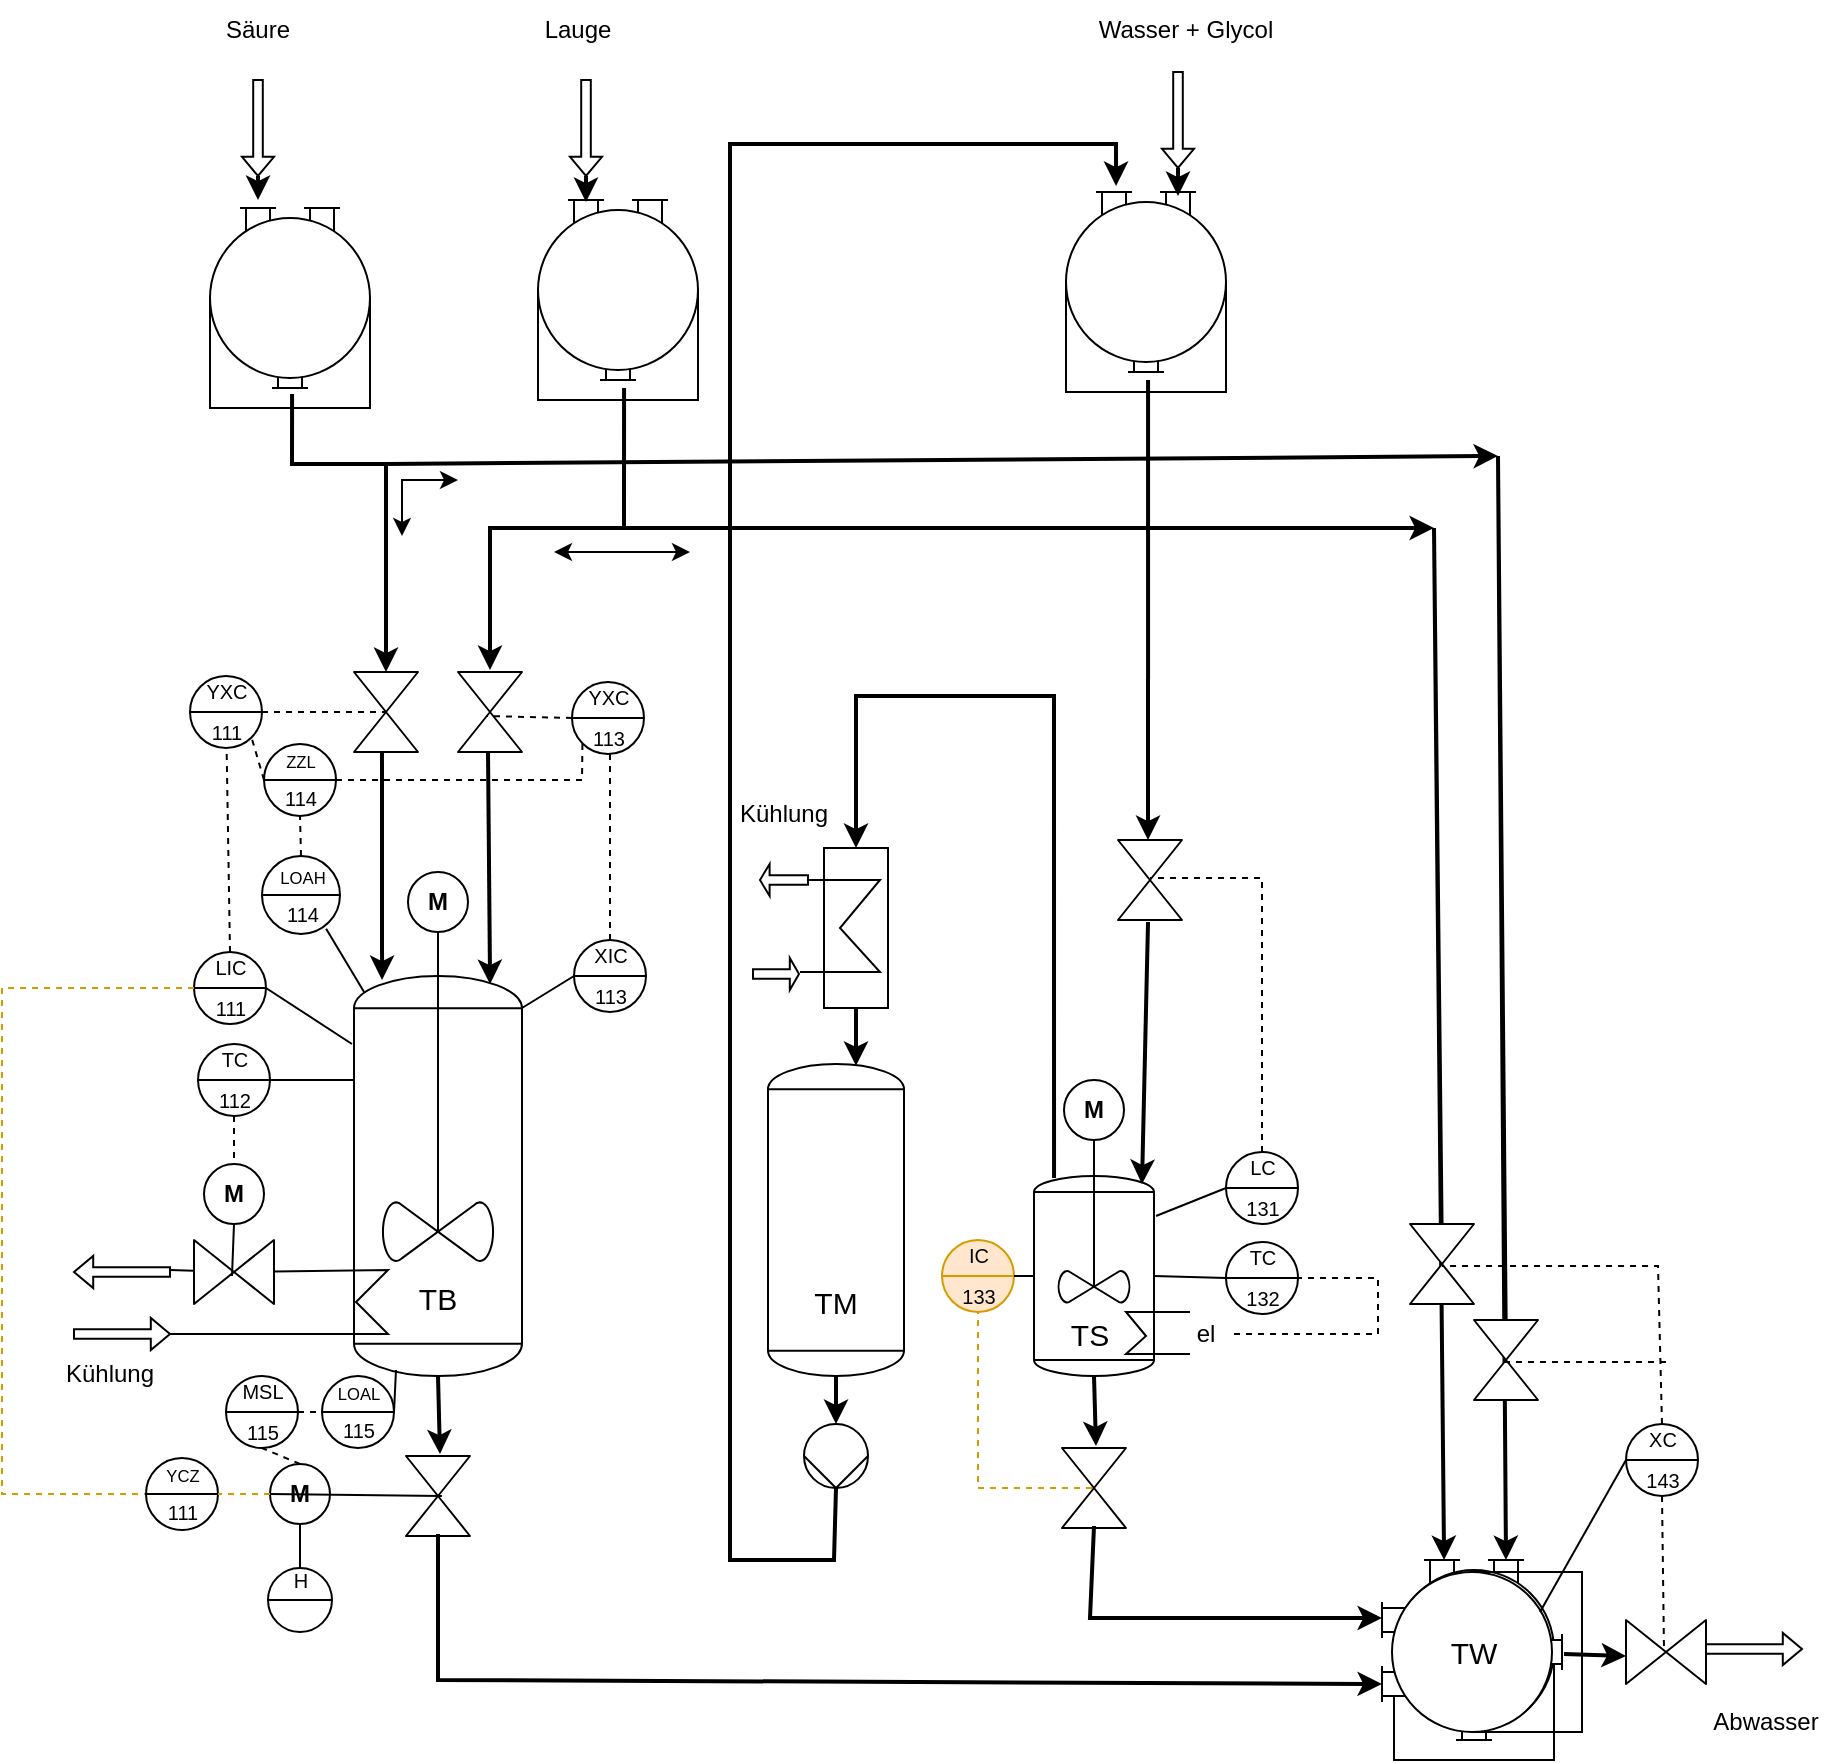 <mxfile version="24.5.3" type="device">
  <diagram name="R&amp;I Fließbild für AML" id="uNbX4dtWJDyRmpoOIebO">
    <mxGraphModel dx="1434" dy="854" grid="1" gridSize="4" guides="1" tooltips="1" connect="1" arrows="1" fold="1" page="1" pageScale="1" pageWidth="827" pageHeight="1169" math="0" shadow="0">
      <root>
        <mxCell id="2xSW69GPid3pswhs-_x9-0" />
        <mxCell id="2xSW69GPid3pswhs-_x9-1" parent="2xSW69GPid3pswhs-_x9-0" />
        <mxCell id="2xSW69GPid3pswhs-_x9-2" value="" style="shape=mxgraph.pid.vessels.tank;html=1;pointerEvents=1;align=center;verticalLabelPosition=bottom;verticalAlign=top;dashed=0;" parent="2xSW69GPid3pswhs-_x9-1" vertex="1">
          <mxGeometry x="204" y="496" width="84" height="200" as="geometry" />
        </mxCell>
        <mxCell id="2xSW69GPid3pswhs-_x9-3" value="" style="shape=mxgraph.pid.vessels.tank;html=1;pointerEvents=1;align=center;verticalLabelPosition=bottom;verticalAlign=top;dashed=0;" parent="2xSW69GPid3pswhs-_x9-1" vertex="1">
          <mxGeometry x="544" y="596" width="60" height="100" as="geometry" />
        </mxCell>
        <mxCell id="2xSW69GPid3pswhs-_x9-4" value="" style="shape=mxgraph.pid.vessels.storage_sphere;html=1;pointerEvents=1;align=center;verticalLabelPosition=bottom;verticalAlign=top;dashed=0;" parent="2xSW69GPid3pswhs-_x9-1" vertex="1">
          <mxGeometry x="132" y="112" width="80" height="100" as="geometry" />
        </mxCell>
        <mxCell id="2xSW69GPid3pswhs-_x9-5" value="" style="shape=mxgraph.pid.vessels.storage_sphere;html=1;pointerEvents=1;align=center;verticalLabelPosition=bottom;verticalAlign=top;dashed=0;" parent="2xSW69GPid3pswhs-_x9-1" vertex="1">
          <mxGeometry x="296" y="108" width="80" height="100" as="geometry" />
        </mxCell>
        <mxCell id="2xSW69GPid3pswhs-_x9-6" value="" style="shape=mxgraph.pid.vessels.storage_sphere;html=1;pointerEvents=1;align=center;verticalLabelPosition=bottom;verticalAlign=top;dashed=0;" parent="2xSW69GPid3pswhs-_x9-1" vertex="1">
          <mxGeometry x="560" y="104" width="80" height="100" as="geometry" />
        </mxCell>
        <mxCell id="2xSW69GPid3pswhs-_x9-7" value="" style="shape=mxgraph.pid.vessels.tank;html=1;pointerEvents=1;align=center;verticalLabelPosition=bottom;verticalAlign=top;dashed=0;" parent="2xSW69GPid3pswhs-_x9-1" vertex="1">
          <mxGeometry x="411" y="540" width="68" height="156" as="geometry" />
        </mxCell>
        <mxCell id="2xSW69GPid3pswhs-_x9-8" value="" style="endArrow=classic;html=1;rounded=0;exitX=0.513;exitY=0.93;exitDx=0;exitDy=0;exitPerimeter=0;entryX=0;entryY=0.5;entryDx=0;entryDy=0;entryPerimeter=0;strokeWidth=2;" parent="2xSW69GPid3pswhs-_x9-1" source="2xSW69GPid3pswhs-_x9-4" target="2xSW69GPid3pswhs-_x9-9" edge="1">
          <mxGeometry width="50" height="50" relative="1" as="geometry">
            <mxPoint x="112" y="294" as="sourcePoint" />
            <mxPoint x="162" y="244" as="targetPoint" />
            <Array as="points">
              <mxPoint x="173" y="240" />
              <mxPoint x="220" y="240" />
            </Array>
          </mxGeometry>
        </mxCell>
        <mxCell id="2xSW69GPid3pswhs-_x9-9" value="" style="verticalLabelPosition=bottom;align=center;html=1;verticalAlign=top;pointerEvents=1;dashed=0;shape=mxgraph.pid2valves.valve;valveType=gate;rotation=90;" parent="2xSW69GPid3pswhs-_x9-1" vertex="1">
          <mxGeometry x="200" y="348" width="40" height="32" as="geometry" />
        </mxCell>
        <mxCell id="2xSW69GPid3pswhs-_x9-10" value="" style="verticalLabelPosition=bottom;align=center;html=1;verticalAlign=top;pointerEvents=1;dashed=0;shape=mxgraph.pid2valves.valve;valveType=gate;rotation=90;" parent="2xSW69GPid3pswhs-_x9-1" vertex="1">
          <mxGeometry x="252" y="348" width="40" height="32" as="geometry" />
        </mxCell>
        <mxCell id="2xSW69GPid3pswhs-_x9-11" value="" style="endArrow=classic;html=1;rounded=0;exitX=0.538;exitY=0.94;exitDx=0;exitDy=0;exitPerimeter=0;entryX=-0.025;entryY=0.5;entryDx=0;entryDy=0;entryPerimeter=0;strokeWidth=2;" parent="2xSW69GPid3pswhs-_x9-1" source="2xSW69GPid3pswhs-_x9-5" target="2xSW69GPid3pswhs-_x9-10" edge="1">
          <mxGeometry width="50" height="50" relative="1" as="geometry">
            <mxPoint x="202" y="218" as="sourcePoint" />
            <mxPoint x="200" y="348" as="targetPoint" />
            <Array as="points">
              <mxPoint x="339" y="272" />
              <mxPoint x="272" y="272" />
            </Array>
          </mxGeometry>
        </mxCell>
        <mxCell id="2xSW69GPid3pswhs-_x9-12" value="" style="endArrow=classic;html=1;rounded=0;exitX=1;exitY=0.531;exitDx=0;exitDy=0;exitPerimeter=0;entryX=0.81;entryY=0.02;entryDx=0;entryDy=0;entryPerimeter=0;strokeWidth=2;" parent="2xSW69GPid3pswhs-_x9-1" source="2xSW69GPid3pswhs-_x9-10" target="2xSW69GPid3pswhs-_x9-2" edge="1">
          <mxGeometry width="50" height="50" relative="1" as="geometry">
            <mxPoint x="432" y="378" as="sourcePoint" />
            <mxPoint x="482" y="328" as="targetPoint" />
          </mxGeometry>
        </mxCell>
        <mxCell id="2xSW69GPid3pswhs-_x9-13" value="" style="endArrow=classic;html=1;rounded=0;exitX=1;exitY=0.563;exitDx=0;exitDy=0;exitPerimeter=0;entryX=0.167;entryY=0.01;entryDx=0;entryDy=0;entryPerimeter=0;strokeWidth=2;" parent="2xSW69GPid3pswhs-_x9-1" source="2xSW69GPid3pswhs-_x9-9" target="2xSW69GPid3pswhs-_x9-2" edge="1">
          <mxGeometry width="50" height="50" relative="1" as="geometry">
            <mxPoint x="432" y="378" as="sourcePoint" />
            <mxPoint x="482" y="328" as="targetPoint" />
          </mxGeometry>
        </mxCell>
        <mxCell id="2xSW69GPid3pswhs-_x9-14" value="" style="verticalLabelPosition=bottom;align=center;html=1;verticalAlign=top;pointerEvents=1;dashed=0;shape=mxgraph.pid2valves.valve;valveType=gate;rotation=90;" parent="2xSW69GPid3pswhs-_x9-1" vertex="1">
          <mxGeometry x="582" y="432" width="40" height="32" as="geometry" />
        </mxCell>
        <mxCell id="2xSW69GPid3pswhs-_x9-15" value="" style="endArrow=classic;html=1;rounded=0;exitX=0.513;exitY=0.94;exitDx=0;exitDy=0;exitPerimeter=0;entryX=0;entryY=0.531;entryDx=0;entryDy=0;entryPerimeter=0;strokeWidth=2;" parent="2xSW69GPid3pswhs-_x9-1" source="2xSW69GPid3pswhs-_x9-6" target="2xSW69GPid3pswhs-_x9-14" edge="1">
          <mxGeometry width="50" height="50" relative="1" as="geometry">
            <mxPoint x="432" y="378" as="sourcePoint" />
            <mxPoint x="482" y="328" as="targetPoint" />
          </mxGeometry>
        </mxCell>
        <mxCell id="2xSW69GPid3pswhs-_x9-16" value="" style="endArrow=classic;html=1;rounded=0;exitX=1.025;exitY=0.531;exitDx=0;exitDy=0;exitPerimeter=0;entryX=0.9;entryY=0.04;entryDx=0;entryDy=0;entryPerimeter=0;strokeWidth=2;" parent="2xSW69GPid3pswhs-_x9-1" source="2xSW69GPid3pswhs-_x9-14" target="2xSW69GPid3pswhs-_x9-3" edge="1">
          <mxGeometry width="50" height="50" relative="1" as="geometry">
            <mxPoint x="605" y="202" as="sourcePoint" />
            <mxPoint x="605" y="432" as="targetPoint" />
          </mxGeometry>
        </mxCell>
        <mxCell id="2xSW69GPid3pswhs-_x9-17" value="" style="verticalLabelPosition=bottom;align=center;html=1;verticalAlign=top;pointerEvents=1;dashed=0;shape=mxgraph.pid2valves.valve;valveType=gate;rotation=90;" parent="2xSW69GPid3pswhs-_x9-1" vertex="1">
          <mxGeometry x="554" y="736" width="40" height="32" as="geometry" />
        </mxCell>
        <mxCell id="2xSW69GPid3pswhs-_x9-18" value="" style="shape=mxgraph.pid.vessels.storage_sphere;html=1;pointerEvents=1;align=center;verticalLabelPosition=bottom;verticalAlign=top;dashed=0;" parent="2xSW69GPid3pswhs-_x9-1" vertex="1">
          <mxGeometry x="724" y="788" width="80" height="100" as="geometry" />
        </mxCell>
        <mxCell id="2xSW69GPid3pswhs-_x9-19" value="" style="shape=mxgraph.pid.vessels.storage_sphere;html=1;pointerEvents=1;align=center;verticalLabelPosition=bottom;verticalAlign=top;dashed=0;rotation=-90;" parent="2xSW69GPid3pswhs-_x9-1" vertex="1">
          <mxGeometry x="728" y="784" width="80" height="100" as="geometry" />
        </mxCell>
        <mxCell id="2xSW69GPid3pswhs-_x9-20" value="" style="endArrow=classic;html=1;rounded=0;entryX=-0.025;entryY=0.469;entryDx=0;entryDy=0;entryPerimeter=0;exitX=0.5;exitY=1;exitDx=0;exitDy=0;exitPerimeter=0;strokeWidth=2;" parent="2xSW69GPid3pswhs-_x9-1" source="2xSW69GPid3pswhs-_x9-3" target="2xSW69GPid3pswhs-_x9-17" edge="1">
          <mxGeometry width="50" height="50" relative="1" as="geometry">
            <mxPoint x="500" y="732" as="sourcePoint" />
            <mxPoint x="602" y="604" as="targetPoint" />
          </mxGeometry>
        </mxCell>
        <mxCell id="2xSW69GPid3pswhs-_x9-21" value="" style="endArrow=classic;html=1;rounded=0;exitX=0.975;exitY=0.5;exitDx=0;exitDy=0;exitPerimeter=0;entryX=0.713;entryY=0;entryDx=0;entryDy=0;entryPerimeter=0;strokeWidth=2;" parent="2xSW69GPid3pswhs-_x9-1" source="2xSW69GPid3pswhs-_x9-17" target="2xSW69GPid3pswhs-_x9-19" edge="1">
          <mxGeometry width="50" height="50" relative="1" as="geometry">
            <mxPoint x="578" y="700" as="sourcePoint" />
            <mxPoint x="577" y="739" as="targetPoint" />
            <Array as="points">
              <mxPoint x="572" y="817" />
            </Array>
          </mxGeometry>
        </mxCell>
        <mxCell id="2xSW69GPid3pswhs-_x9-22" value="" style="verticalLabelPosition=bottom;align=center;html=1;verticalAlign=top;pointerEvents=1;dashed=0;shape=mxgraph.pid2valves.valve;valveType=gate;rotation=90;" parent="2xSW69GPid3pswhs-_x9-1" vertex="1">
          <mxGeometry x="226" y="740" width="40" height="32" as="geometry" />
        </mxCell>
        <mxCell id="2xSW69GPid3pswhs-_x9-23" value="" style="endArrow=classic;html=1;rounded=0;entryX=-0.025;entryY=0.469;entryDx=0;entryDy=0;entryPerimeter=0;exitX=0.5;exitY=1;exitDx=0;exitDy=0;exitPerimeter=0;strokeWidth=2;" parent="2xSW69GPid3pswhs-_x9-1" source="2xSW69GPid3pswhs-_x9-2" target="2xSW69GPid3pswhs-_x9-22" edge="1">
          <mxGeometry width="50" height="50" relative="1" as="geometry">
            <mxPoint x="204" y="720" as="sourcePoint" />
            <mxPoint x="276" y="604" as="targetPoint" />
          </mxGeometry>
        </mxCell>
        <mxCell id="2xSW69GPid3pswhs-_x9-24" value="" style="endArrow=classic;html=1;rounded=0;exitX=0.975;exitY=0.5;exitDx=0;exitDy=0;exitPerimeter=0;entryX=0.3;entryY=0;entryDx=0;entryDy=0;entryPerimeter=0;strokeWidth=2;" parent="2xSW69GPid3pswhs-_x9-1" source="2xSW69GPid3pswhs-_x9-22" target="2xSW69GPid3pswhs-_x9-19" edge="1">
          <mxGeometry width="50" height="50" relative="1" as="geometry">
            <mxPoint x="252" y="700" as="sourcePoint" />
            <mxPoint x="392" y="817" as="targetPoint" />
            <Array as="points">
              <mxPoint x="246" y="848" />
            </Array>
          </mxGeometry>
        </mxCell>
        <mxCell id="2xSW69GPid3pswhs-_x9-25" value="&lt;b&gt;M&lt;/b&gt;" style="ellipse;whiteSpace=wrap;html=1;aspect=fixed;" parent="2xSW69GPid3pswhs-_x9-1" vertex="1">
          <mxGeometry x="162" y="740" width="30" height="30" as="geometry" />
        </mxCell>
        <mxCell id="2xSW69GPid3pswhs-_x9-26" value="&lt;p style=&quot;line-height: 80%; font-size: 10px;&quot;&gt;&lt;/p&gt;&lt;table cellpadding=&quot;4&quot; cellspacing=&quot;0&quot; border=&quot;0&quot; style=&quot;font-size: 10px; width: 100%; height: 100%;&quot;&gt;&lt;tbody style=&quot;font-size: 10px;&quot;&gt;&lt;tr style=&quot;font-size: 10px;&quot;&gt;&lt;td style=&quot;font-size: 10px;&quot;&gt;H&lt;/td&gt;&lt;/tr&gt;&lt;tr style=&quot;font-size: 10px;&quot;&gt;&lt;td style=&quot;font-size: 10px;&quot;&gt;&lt;br style=&quot;font-size: 10px;&quot;&gt;&lt;/td&gt;&lt;/tr&gt;&lt;/tbody&gt;&lt;/table&gt; &lt;p style=&quot;line-height: 70%; font-size: 10px;&quot;&gt;&lt;/p&gt;" style="html=1;outlineConnect=0;align=center;dashed=0;aspect=fixed;shape=mxgraph.pid2inst.discInst;mounting=room;spacing=2;fontSize=10;" parent="2xSW69GPid3pswhs-_x9-1" vertex="1">
          <mxGeometry x="161" y="792" width="32" height="32" as="geometry" />
        </mxCell>
        <mxCell id="2xSW69GPid3pswhs-_x9-27" value="" style="endArrow=none;html=1;rounded=0;fontSize=10;strokeWidth=1;exitX=0.5;exitY=0.438;exitDx=0;exitDy=0;exitPerimeter=0;entryX=0;entryY=0.5;entryDx=0;entryDy=0;" parent="2xSW69GPid3pswhs-_x9-1" source="2xSW69GPid3pswhs-_x9-22" target="2xSW69GPid3pswhs-_x9-25" edge="1">
          <mxGeometry width="50" height="50" relative="1" as="geometry">
            <mxPoint x="432" y="542" as="sourcePoint" />
            <mxPoint x="482" y="492" as="targetPoint" />
          </mxGeometry>
        </mxCell>
        <mxCell id="2xSW69GPid3pswhs-_x9-28" value="" style="endArrow=none;html=1;rounded=0;fontSize=10;strokeWidth=1;entryX=0.5;entryY=0;entryDx=0;entryDy=0;exitX=0.5;exitY=1;exitDx=0;exitDy=0;" parent="2xSW69GPid3pswhs-_x9-1" source="2xSW69GPid3pswhs-_x9-25" target="2xSW69GPid3pswhs-_x9-26" edge="1">
          <mxGeometry width="50" height="50" relative="1" as="geometry">
            <mxPoint x="324" y="724" as="sourcePoint" />
            <mxPoint x="288" y="761" as="targetPoint" />
          </mxGeometry>
        </mxCell>
        <mxCell id="2xSW69GPid3pswhs-_x9-29" value="&lt;table cellpadding=&quot;4&quot; cellspacing=&quot;0&quot; border=&quot;0&quot; style=&quot;font-size:1em;width:100%;height:100%;&quot;&gt;&lt;tbody&gt;&lt;tr&gt;&lt;td&gt;&lt;sub&gt;TC&lt;/sub&gt;&lt;/td&gt;&lt;/tr&gt;&lt;tr&gt;&lt;td&gt;&lt;sup&gt;132&lt;/sup&gt;&lt;/td&gt;&lt;/tr&gt;&lt;/tbody&gt;&lt;/table&gt; " style="html=1;outlineConnect=0;align=center;dashed=0;aspect=fixed;shape=mxgraph.pid2inst.discInst;mounting=room" parent="2xSW69GPid3pswhs-_x9-1" vertex="1">
          <mxGeometry x="640" y="629" width="36" height="36" as="geometry" />
        </mxCell>
        <mxCell id="2xSW69GPid3pswhs-_x9-30" value="" style="shape=mxgraph.pid.pumps_-_din.hydraulic;html=1;pointerEvents=1;align=center;verticalLabelPosition=bottom;verticalAlign=top;dashed=0;rotation=-180;" parent="2xSW69GPid3pswhs-_x9-1" vertex="1">
          <mxGeometry x="429" y="720" width="32" height="32" as="geometry" />
        </mxCell>
        <mxCell id="2xSW69GPid3pswhs-_x9-31" value="" style="endArrow=classic;html=1;rounded=0;exitX=0.5;exitY=1;exitDx=0;exitDy=0;exitPerimeter=0;entryX=0.5;entryY=1;entryDx=0;entryDy=0;entryPerimeter=0;strokeWidth=2;" parent="2xSW69GPid3pswhs-_x9-1" source="2xSW69GPid3pswhs-_x9-7" target="2xSW69GPid3pswhs-_x9-30" edge="1">
          <mxGeometry width="50" height="50" relative="1" as="geometry">
            <mxPoint x="523" y="580" as="sourcePoint" />
            <mxPoint x="523" y="810" as="targetPoint" />
          </mxGeometry>
        </mxCell>
        <mxCell id="2xSW69GPid3pswhs-_x9-32" value="" style="endArrow=classic;html=1;rounded=0;exitX=0.5;exitY=0;exitDx=0;exitDy=0;exitPerimeter=0;entryX=0.313;entryY=-0.03;entryDx=0;entryDy=0;entryPerimeter=0;strokeWidth=2;" parent="2xSW69GPid3pswhs-_x9-1" source="2xSW69GPid3pswhs-_x9-30" target="2xSW69GPid3pswhs-_x9-6" edge="1">
          <mxGeometry width="50" height="50" relative="1" as="geometry">
            <mxPoint x="430" y="700" as="sourcePoint" />
            <mxPoint x="430" y="724" as="targetPoint" />
            <Array as="points">
              <mxPoint x="444" y="788" />
              <mxPoint x="392" y="788" />
              <mxPoint x="392" y="80" />
              <mxPoint x="585" y="80" />
            </Array>
          </mxGeometry>
        </mxCell>
        <mxCell id="2xSW69GPid3pswhs-_x9-33" value="" style="shape=singleArrow;direction=south;whiteSpace=wrap;html=1;" parent="2xSW69GPid3pswhs-_x9-1" vertex="1">
          <mxGeometry x="148" y="48" width="16" height="48" as="geometry" />
        </mxCell>
        <mxCell id="2xSW69GPid3pswhs-_x9-34" value="" style="shape=singleArrow;direction=south;whiteSpace=wrap;html=1;" parent="2xSW69GPid3pswhs-_x9-1" vertex="1">
          <mxGeometry x="312" y="48" width="16" height="48" as="geometry" />
        </mxCell>
        <mxCell id="2xSW69GPid3pswhs-_x9-35" value="" style="endArrow=classic;html=1;rounded=0;exitX=1;exitY=0.5;exitDx=0;exitDy=0;exitPerimeter=0;entryX=0.3;entryY=0.01;entryDx=0;entryDy=0;entryPerimeter=0;strokeWidth=2;" parent="2xSW69GPid3pswhs-_x9-1" source="2xSW69GPid3pswhs-_x9-34" target="2xSW69GPid3pswhs-_x9-5" edge="1">
          <mxGeometry width="50" height="50" relative="1" as="geometry">
            <mxPoint x="605" y="202" as="sourcePoint" />
            <mxPoint x="605" y="432" as="targetPoint" />
          </mxGeometry>
        </mxCell>
        <mxCell id="2xSW69GPid3pswhs-_x9-36" value="" style="endArrow=classic;html=1;rounded=0;exitX=1;exitY=0.5;exitDx=0;exitDy=0;exitPerimeter=0;entryX=0.3;entryY=-0.04;entryDx=0;entryDy=0;entryPerimeter=0;strokeWidth=2;" parent="2xSW69GPid3pswhs-_x9-1" source="2xSW69GPid3pswhs-_x9-33" target="2xSW69GPid3pswhs-_x9-4" edge="1">
          <mxGeometry width="50" height="50" relative="1" as="geometry">
            <mxPoint x="324" y="100" as="sourcePoint" />
            <mxPoint x="324" y="110" as="targetPoint" />
          </mxGeometry>
        </mxCell>
        <mxCell id="2xSW69GPid3pswhs-_x9-37" value="" style="shape=singleArrow;direction=south;whiteSpace=wrap;html=1;" parent="2xSW69GPid3pswhs-_x9-1" vertex="1">
          <mxGeometry x="608" y="44" width="16" height="48" as="geometry" />
        </mxCell>
        <mxCell id="2xSW69GPid3pswhs-_x9-38" value="" style="endArrow=classic;html=1;rounded=0;exitX=1;exitY=0.5;exitDx=0;exitDy=0;exitPerimeter=0;entryX=0.3;entryY=-0.02;entryDx=0;entryDy=0;entryPerimeter=0;strokeWidth=2;" parent="2xSW69GPid3pswhs-_x9-1" source="2xSW69GPid3pswhs-_x9-37" edge="1">
          <mxGeometry width="50" height="50" relative="1" as="geometry">
            <mxPoint x="901" y="202" as="sourcePoint" />
            <mxPoint x="616" y="106" as="targetPoint" />
          </mxGeometry>
        </mxCell>
        <mxCell id="2xSW69GPid3pswhs-_x9-39" value="Säure" style="text;html=1;align=center;verticalAlign=middle;whiteSpace=wrap;rounded=0;" parent="2xSW69GPid3pswhs-_x9-1" vertex="1">
          <mxGeometry x="96" y="8" width="120" height="30" as="geometry" />
        </mxCell>
        <mxCell id="2xSW69GPid3pswhs-_x9-40" value="Lauge" style="text;html=1;align=center;verticalAlign=middle;whiteSpace=wrap;rounded=0;" parent="2xSW69GPid3pswhs-_x9-1" vertex="1">
          <mxGeometry x="256" y="8" width="120" height="30" as="geometry" />
        </mxCell>
        <mxCell id="2xSW69GPid3pswhs-_x9-41" value="Wasser + Glycol" style="text;html=1;align=center;verticalAlign=middle;whiteSpace=wrap;rounded=0;" parent="2xSW69GPid3pswhs-_x9-1" vertex="1">
          <mxGeometry x="560" y="8" width="120" height="30" as="geometry" />
        </mxCell>
        <mxCell id="2xSW69GPid3pswhs-_x9-42" value="" style="shape=mxgraph.pid.agitators.agitator_(propeller);html=1;pointerEvents=1;align=center;verticalLabelPosition=bottom;verticalAlign=top;dashed=0;" parent="2xSW69GPid3pswhs-_x9-1" vertex="1">
          <mxGeometry x="218" y="464" width="56" height="176" as="geometry" />
        </mxCell>
        <mxCell id="2xSW69GPid3pswhs-_x9-43" value="" style="shape=mxgraph.pid.agitators.agitator_(propeller);html=1;pointerEvents=1;align=center;verticalLabelPosition=bottom;verticalAlign=top;dashed=0;" parent="2xSW69GPid3pswhs-_x9-1" vertex="1">
          <mxGeometry x="556" y="566" width="36" height="94" as="geometry" />
        </mxCell>
        <mxCell id="2xSW69GPid3pswhs-_x9-44" value="&lt;b&gt;M&lt;/b&gt;" style="ellipse;whiteSpace=wrap;html=1;aspect=fixed;" parent="2xSW69GPid3pswhs-_x9-1" vertex="1">
          <mxGeometry x="231" y="444" width="30" height="30" as="geometry" />
        </mxCell>
        <mxCell id="2xSW69GPid3pswhs-_x9-45" value="&lt;b&gt;M&lt;/b&gt;" style="ellipse;whiteSpace=wrap;html=1;aspect=fixed;" parent="2xSW69GPid3pswhs-_x9-1" vertex="1">
          <mxGeometry x="559" y="548" width="30" height="30" as="geometry" />
        </mxCell>
        <mxCell id="2xSW69GPid3pswhs-_x9-46" value="&lt;table cellpadding=&quot;4&quot; cellspacing=&quot;0&quot; border=&quot;0&quot; style=&quot;font-size:1em;width:100%;height:100%;&quot;&gt;&lt;tbody&gt;&lt;tr&gt;&lt;td&gt;&lt;sub&gt;LC&lt;/sub&gt;&lt;/td&gt;&lt;/tr&gt;&lt;tr&gt;&lt;td&gt;&lt;sup&gt;131&lt;/sup&gt;&lt;/td&gt;&lt;/tr&gt;&lt;/tbody&gt;&lt;/table&gt; " style="html=1;outlineConnect=0;align=center;dashed=0;aspect=fixed;shape=mxgraph.pid2inst.discInst;mounting=room" parent="2xSW69GPid3pswhs-_x9-1" vertex="1">
          <mxGeometry x="640" y="584" width="36" height="36" as="geometry" />
        </mxCell>
        <mxCell id="2xSW69GPid3pswhs-_x9-47" value="" style="endArrow=none;dashed=1;html=1;rounded=0;entryX=0.475;entryY=0.5;entryDx=0;entryDy=0;entryPerimeter=0;exitX=0.5;exitY=0;exitDx=0;exitDy=0;" parent="2xSW69GPid3pswhs-_x9-1" source="2xSW69GPid3pswhs-_x9-46" target="2xSW69GPid3pswhs-_x9-14" edge="1">
          <mxGeometry width="50" height="50" relative="1" as="geometry">
            <mxPoint x="684" y="586" as="sourcePoint" />
            <mxPoint x="734" y="536" as="targetPoint" />
            <Array as="points">
              <mxPoint x="658" y="447" />
            </Array>
          </mxGeometry>
        </mxCell>
        <mxCell id="2xSW69GPid3pswhs-_x9-48" value="&lt;p style=&quot;line-height: 70%;&quot;&gt;&lt;/p&gt;&lt;table cellpadding=&quot;4&quot; cellspacing=&quot;0&quot; border=&quot;0&quot; style=&quot;font-size:1em;width:100%;height:100%;&quot;&gt;&lt;tbody&gt;&lt;tr&gt;&lt;td&gt;&lt;sub&gt;IC&lt;/sub&gt;&lt;/td&gt;&lt;/tr&gt;&lt;tr&gt;&lt;td&gt;&lt;sup&gt;133&lt;/sup&gt;&lt;/td&gt;&lt;/tr&gt;&lt;/tbody&gt;&lt;/table&gt; &lt;p&gt;&lt;/p&gt;" style="html=1;outlineConnect=0;align=center;dashed=0;aspect=fixed;shape=mxgraph.pid2inst.discInst;mounting=room;fillColor=#ffe6cc;strokeColor=#d79b00;" parent="2xSW69GPid3pswhs-_x9-1" vertex="1">
          <mxGeometry x="498" y="628" width="36" height="36" as="geometry" />
        </mxCell>
        <mxCell id="2xSW69GPid3pswhs-_x9-49" value="" style="endArrow=none;dashed=1;html=1;rounded=0;entryX=0.5;entryY=1;entryDx=0;entryDy=0;exitX=0.5;exitY=0.531;exitDx=0;exitDy=0;exitPerimeter=0;fillColor=#ffe6cc;strokeColor=#d79b00;" parent="2xSW69GPid3pswhs-_x9-1" source="2xSW69GPid3pswhs-_x9-17" target="2xSW69GPid3pswhs-_x9-48" edge="1">
          <mxGeometry width="50" height="50" relative="1" as="geometry">
            <mxPoint x="662" y="588" as="sourcePoint" />
            <mxPoint x="606" y="451" as="targetPoint" />
            <Array as="points">
              <mxPoint x="516" y="752" />
            </Array>
          </mxGeometry>
        </mxCell>
        <mxCell id="2xSW69GPid3pswhs-_x9-50" value="" style="endArrow=none;html=1;rounded=0;movable=1;resizable=1;rotatable=1;deletable=1;editable=1;locked=0;connectable=1;" parent="2xSW69GPid3pswhs-_x9-1" source="2xSW69GPid3pswhs-_x9-61" edge="1">
          <mxGeometry width="50" height="50" relative="1" as="geometry">
            <mxPoint x="112" y="643" as="sourcePoint" />
            <mxPoint x="112" y="675" as="targetPoint" />
            <Array as="points">
              <mxPoint x="221" y="643" />
              <mxPoint x="205" y="659" />
              <mxPoint x="221" y="675" />
            </Array>
          </mxGeometry>
        </mxCell>
        <mxCell id="2xSW69GPid3pswhs-_x9-51" value="" style="endArrow=none;html=1;rounded=0;movable=1;resizable=1;rotatable=1;deletable=1;editable=1;locked=0;connectable=1;" parent="2xSW69GPid3pswhs-_x9-1" edge="1">
          <mxGeometry width="50" height="50" relative="1" as="geometry">
            <mxPoint x="622" y="685" as="sourcePoint" />
            <mxPoint x="622" y="664" as="targetPoint" />
            <Array as="points">
              <mxPoint x="590" y="685" />
              <mxPoint x="600" y="676" />
              <mxPoint x="590" y="664" />
            </Array>
          </mxGeometry>
        </mxCell>
        <mxCell id="2xSW69GPid3pswhs-_x9-52" value="el" style="text;html=1;align=center;verticalAlign=middle;whiteSpace=wrap;rounded=0;" parent="2xSW69GPid3pswhs-_x9-1" vertex="1">
          <mxGeometry x="616" y="660" width="28" height="30" as="geometry" />
        </mxCell>
        <mxCell id="2xSW69GPid3pswhs-_x9-53" value="" style="endArrow=none;dashed=1;html=1;rounded=0;entryX=1;entryY=0.5;entryDx=0;entryDy=0;exitX=1;exitY=0.5;exitDx=0;exitDy=0;" parent="2xSW69GPid3pswhs-_x9-1" source="2xSW69GPid3pswhs-_x9-52" target="2xSW69GPid3pswhs-_x9-29" edge="1">
          <mxGeometry width="50" height="50" relative="1" as="geometry">
            <mxPoint x="662" y="588" as="sourcePoint" />
            <mxPoint x="606" y="451" as="targetPoint" />
            <Array as="points">
              <mxPoint x="716" y="675" />
              <mxPoint x="716" y="647" />
            </Array>
          </mxGeometry>
        </mxCell>
        <mxCell id="2xSW69GPid3pswhs-_x9-54" value="" style="endArrow=none;html=1;rounded=0;exitX=1;exitY=0.5;exitDx=0;exitDy=0;entryX=0;entryY=0.5;entryDx=0;entryDy=0;entryPerimeter=0;" parent="2xSW69GPid3pswhs-_x9-1" source="2xSW69GPid3pswhs-_x9-48" target="2xSW69GPid3pswhs-_x9-3" edge="1">
          <mxGeometry width="50" height="50" relative="1" as="geometry">
            <mxPoint x="432" y="474" as="sourcePoint" />
            <mxPoint x="482" y="424" as="targetPoint" />
          </mxGeometry>
        </mxCell>
        <mxCell id="2xSW69GPid3pswhs-_x9-55" value="" style="endArrow=none;html=1;rounded=0;exitX=0;exitY=0.5;exitDx=0;exitDy=0;entryX=1.017;entryY=0.2;entryDx=0;entryDy=0;entryPerimeter=0;" parent="2xSW69GPid3pswhs-_x9-1" source="2xSW69GPid3pswhs-_x9-46" target="2xSW69GPid3pswhs-_x9-3" edge="1">
          <mxGeometry width="50" height="50" relative="1" as="geometry">
            <mxPoint x="432" y="474" as="sourcePoint" />
            <mxPoint x="482" y="424" as="targetPoint" />
          </mxGeometry>
        </mxCell>
        <mxCell id="2xSW69GPid3pswhs-_x9-56" value="" style="endArrow=none;html=1;rounded=0;exitX=0;exitY=0.5;exitDx=0;exitDy=0;entryX=1;entryY=0.5;entryDx=0;entryDy=0;entryPerimeter=0;" parent="2xSW69GPid3pswhs-_x9-1" source="2xSW69GPid3pswhs-_x9-29" target="2xSW69GPid3pswhs-_x9-3" edge="1">
          <mxGeometry width="50" height="50" relative="1" as="geometry">
            <mxPoint x="644" y="606" as="sourcePoint" />
            <mxPoint x="609" y="620" as="targetPoint" />
          </mxGeometry>
        </mxCell>
        <mxCell id="2xSW69GPid3pswhs-_x9-57" value="" style="shape=singleArrow;direction=south;whiteSpace=wrap;html=1;rotation=-90;" parent="2xSW69GPid3pswhs-_x9-1" vertex="1">
          <mxGeometry x="80" y="651" width="16" height="48" as="geometry" />
        </mxCell>
        <mxCell id="2xSW69GPid3pswhs-_x9-58" value="" style="shape=singleArrow;direction=south;whiteSpace=wrap;html=1;rotation=90;" parent="2xSW69GPid3pswhs-_x9-1" vertex="1">
          <mxGeometry x="80" y="620" width="16" height="48" as="geometry" />
        </mxCell>
        <mxCell id="2xSW69GPid3pswhs-_x9-59" value="Kühlung" style="text;html=1;align=center;verticalAlign=middle;whiteSpace=wrap;rounded=0;" parent="2xSW69GPid3pswhs-_x9-1" vertex="1">
          <mxGeometry x="52" y="680" width="60" height="30" as="geometry" />
        </mxCell>
        <mxCell id="2xSW69GPid3pswhs-_x9-60" value="" style="endArrow=none;html=1;rounded=0;movable=1;resizable=1;rotatable=1;deletable=1;editable=1;locked=0;connectable=1;" parent="2xSW69GPid3pswhs-_x9-1" target="2xSW69GPid3pswhs-_x9-61" edge="1">
          <mxGeometry width="50" height="50" relative="1" as="geometry">
            <mxPoint x="112" y="643" as="sourcePoint" />
            <mxPoint x="112" y="675" as="targetPoint" />
            <Array as="points" />
          </mxGeometry>
        </mxCell>
        <mxCell id="2xSW69GPid3pswhs-_x9-61" value="" style="verticalLabelPosition=bottom;align=center;html=1;verticalAlign=top;pointerEvents=1;dashed=0;shape=mxgraph.pid2valves.valve;valveType=gate;rotation=-180;" parent="2xSW69GPid3pswhs-_x9-1" vertex="1">
          <mxGeometry x="124" y="628" width="40" height="32" as="geometry" />
        </mxCell>
        <mxCell id="2xSW69GPid3pswhs-_x9-62" value="&lt;b&gt;M&lt;/b&gt;" style="ellipse;whiteSpace=wrap;html=1;aspect=fixed;" parent="2xSW69GPid3pswhs-_x9-1" vertex="1">
          <mxGeometry x="129" y="590" width="30" height="30" as="geometry" />
        </mxCell>
        <mxCell id="2xSW69GPid3pswhs-_x9-63" value="&lt;table cellpadding=&quot;4&quot; cellspacing=&quot;0&quot; border=&quot;0&quot; style=&quot;font-size:1em;width:100%;height:100%;&quot;&gt;&lt;tbody&gt;&lt;tr&gt;&lt;td&gt;&lt;sub&gt;TC&lt;/sub&gt;&lt;/td&gt;&lt;/tr&gt;&lt;tr&gt;&lt;td&gt;&lt;sup&gt;112&lt;/sup&gt;&lt;/td&gt;&lt;/tr&gt;&lt;/tbody&gt;&lt;/table&gt; " style="html=1;outlineConnect=0;align=center;dashed=0;aspect=fixed;shape=mxgraph.pid2inst.discInst;mounting=room" parent="2xSW69GPid3pswhs-_x9-1" vertex="1">
          <mxGeometry x="126" y="530" width="36" height="36" as="geometry" />
        </mxCell>
        <mxCell id="2xSW69GPid3pswhs-_x9-64" value="" style="endArrow=none;html=1;rounded=0;exitX=0;exitY=0.26;exitDx=0;exitDy=0;entryX=1;entryY=0.5;entryDx=0;entryDy=0;exitPerimeter=0;" parent="2xSW69GPid3pswhs-_x9-1" source="2xSW69GPid3pswhs-_x9-2" target="2xSW69GPid3pswhs-_x9-63" edge="1">
          <mxGeometry width="50" height="50" relative="1" as="geometry">
            <mxPoint x="644" y="606" as="sourcePoint" />
            <mxPoint x="609" y="620" as="targetPoint" />
          </mxGeometry>
        </mxCell>
        <mxCell id="2xSW69GPid3pswhs-_x9-65" value="" style="endArrow=none;dashed=1;html=1;rounded=0;exitX=0.5;exitY=1;exitDx=0;exitDy=0;entryX=0.5;entryY=0;entryDx=0;entryDy=0;" parent="2xSW69GPid3pswhs-_x9-1" source="2xSW69GPid3pswhs-_x9-63" target="2xSW69GPid3pswhs-_x9-62" edge="1">
          <mxGeometry width="50" height="50" relative="1" as="geometry">
            <mxPoint x="432" y="474" as="sourcePoint" />
            <mxPoint x="482" y="424" as="targetPoint" />
          </mxGeometry>
        </mxCell>
        <mxCell id="2xSW69GPid3pswhs-_x9-66" value="" style="endArrow=none;html=1;rounded=0;exitX=0.525;exitY=0.438;exitDx=0;exitDy=0;entryX=0.5;entryY=1;entryDx=0;entryDy=0;exitPerimeter=0;" parent="2xSW69GPid3pswhs-_x9-1" source="2xSW69GPid3pswhs-_x9-61" target="2xSW69GPid3pswhs-_x9-62" edge="1">
          <mxGeometry width="50" height="50" relative="1" as="geometry">
            <mxPoint x="205" y="551" as="sourcePoint" />
            <mxPoint x="166" y="552" as="targetPoint" />
          </mxGeometry>
        </mxCell>
        <mxCell id="2xSW69GPid3pswhs-_x9-67" value="&lt;table cellpadding=&quot;4&quot; cellspacing=&quot;0&quot; border=&quot;0&quot; style=&quot;font-size:1em;width:100%;height:100%;&quot;&gt;&lt;tbody&gt;&lt;tr&gt;&lt;td&gt;&lt;sub&gt;LIC&lt;/sub&gt;&lt;/td&gt;&lt;/tr&gt;&lt;tr&gt;&lt;td&gt;&lt;sup&gt;111&lt;/sup&gt;&lt;/td&gt;&lt;/tr&gt;&lt;/tbody&gt;&lt;/table&gt; " style="html=1;outlineConnect=0;align=center;dashed=0;aspect=fixed;shape=mxgraph.pid2inst.discInst;mounting=room" parent="2xSW69GPid3pswhs-_x9-1" vertex="1">
          <mxGeometry x="124" y="484" width="36" height="36" as="geometry" />
        </mxCell>
        <mxCell id="2xSW69GPid3pswhs-_x9-68" value="" style="endArrow=none;html=1;rounded=0;exitX=-0.012;exitY=0.17;exitDx=0;exitDy=0;entryX=1;entryY=0.5;entryDx=0;entryDy=0;exitPerimeter=0;" parent="2xSW69GPid3pswhs-_x9-1" source="2xSW69GPid3pswhs-_x9-2" target="2xSW69GPid3pswhs-_x9-67" edge="1">
          <mxGeometry width="50" height="50" relative="1" as="geometry">
            <mxPoint x="205" y="551" as="sourcePoint" />
            <mxPoint x="166" y="552" as="targetPoint" />
          </mxGeometry>
        </mxCell>
        <mxCell id="2xSW69GPid3pswhs-_x9-69" value="" style="endArrow=none;dashed=1;html=1;rounded=0;entryX=0.5;entryY=0.5;entryDx=0;entryDy=0;entryPerimeter=0;exitX=0.5;exitY=0;exitDx=0;exitDy=0;" parent="2xSW69GPid3pswhs-_x9-1" source="aS4jMxSHqUvluuCGfRf1-0" target="2xSW69GPid3pswhs-_x9-9" edge="1">
          <mxGeometry width="50" height="50" relative="1" as="geometry">
            <mxPoint x="662" y="588" as="sourcePoint" />
            <mxPoint x="606" y="451" as="targetPoint" />
            <Array as="points">
              <mxPoint x="140" y="364" />
            </Array>
          </mxGeometry>
        </mxCell>
        <mxCell id="2xSW69GPid3pswhs-_x9-70" value="&lt;table cellpadding=&quot;4&quot; cellspacing=&quot;0&quot; border=&quot;0&quot; style=&quot;font-size:1em;width:100%;height:100%;&quot;&gt;&lt;tbody&gt;&lt;tr&gt;&lt;td&gt;&lt;sub&gt;XIC&lt;/sub&gt;&lt;/td&gt;&lt;/tr&gt;&lt;tr&gt;&lt;td&gt;&lt;sup&gt;113&lt;/sup&gt;&lt;/td&gt;&lt;/tr&gt;&lt;/tbody&gt;&lt;/table&gt; " style="html=1;outlineConnect=0;align=center;dashed=0;aspect=fixed;shape=mxgraph.pid2inst.discInst;mounting=room" parent="2xSW69GPid3pswhs-_x9-1" vertex="1">
          <mxGeometry x="314" y="478" width="36" height="36" as="geometry" />
        </mxCell>
        <mxCell id="2xSW69GPid3pswhs-_x9-71" value="" style="endArrow=none;html=1;rounded=0;exitX=1;exitY=0.08;exitDx=0;exitDy=0;entryX=0;entryY=0.5;entryDx=0;entryDy=0;exitPerimeter=0;" parent="2xSW69GPid3pswhs-_x9-1" source="2xSW69GPid3pswhs-_x9-2" target="2xSW69GPid3pswhs-_x9-70" edge="1">
          <mxGeometry width="50" height="50" relative="1" as="geometry">
            <mxPoint x="207" y="534" as="sourcePoint" />
            <mxPoint x="164" y="506" as="targetPoint" />
          </mxGeometry>
        </mxCell>
        <mxCell id="2xSW69GPid3pswhs-_x9-72" value="" style="endArrow=none;dashed=1;html=1;rounded=0;entryX=0.55;entryY=0.563;entryDx=0;entryDy=0;entryPerimeter=0;exitX=0;exitY=0.5;exitDx=0;exitDy=0;" parent="2xSW69GPid3pswhs-_x9-1" source="aS4jMxSHqUvluuCGfRf1-2" target="2xSW69GPid3pswhs-_x9-10" edge="1">
          <mxGeometry width="50" height="50" relative="1" as="geometry">
            <mxPoint x="662" y="588" as="sourcePoint" />
            <mxPoint x="606" y="451" as="targetPoint" />
            <Array as="points" />
          </mxGeometry>
        </mxCell>
        <mxCell id="2xSW69GPid3pswhs-_x9-73" value="" style="rounded=0;whiteSpace=wrap;html=1;" parent="2xSW69GPid3pswhs-_x9-1" vertex="1">
          <mxGeometry x="439" y="432" width="32" height="80" as="geometry" />
        </mxCell>
        <mxCell id="2xSW69GPid3pswhs-_x9-74" value="" style="endArrow=none;html=1;rounded=0;" parent="2xSW69GPid3pswhs-_x9-1" source="2xSW69GPid3pswhs-_x9-77" edge="1">
          <mxGeometry width="50" height="50" relative="1" as="geometry">
            <mxPoint x="427" y="494" as="sourcePoint" />
            <mxPoint x="427" y="448" as="targetPoint" />
            <Array as="points" />
          </mxGeometry>
        </mxCell>
        <mxCell id="2xSW69GPid3pswhs-_x9-75" value="" style="shape=singleArrow;direction=south;whiteSpace=wrap;html=1;rotation=-90;" parent="2xSW69GPid3pswhs-_x9-1" vertex="1">
          <mxGeometry x="407" y="483.5" width="16" height="23" as="geometry" />
        </mxCell>
        <mxCell id="2xSW69GPid3pswhs-_x9-76" value="" style="endArrow=none;html=1;rounded=0;" parent="2xSW69GPid3pswhs-_x9-1" target="2xSW69GPid3pswhs-_x9-77" edge="1">
          <mxGeometry width="50" height="50" relative="1" as="geometry">
            <mxPoint x="427" y="494" as="sourcePoint" />
            <mxPoint x="427" y="448" as="targetPoint" />
            <Array as="points">
              <mxPoint x="467" y="494" />
              <mxPoint x="447" y="472" />
              <mxPoint x="467" y="448" />
            </Array>
          </mxGeometry>
        </mxCell>
        <mxCell id="2xSW69GPid3pswhs-_x9-77" value="" style="shape=singleArrow;direction=south;whiteSpace=wrap;html=1;rotation=90;" parent="2xSW69GPid3pswhs-_x9-1" vertex="1">
          <mxGeometry x="411" y="436" width="16" height="24" as="geometry" />
        </mxCell>
        <mxCell id="2xSW69GPid3pswhs-_x9-78" value="Kühlung" style="text;html=1;align=center;verticalAlign=middle;whiteSpace=wrap;rounded=0;" parent="2xSW69GPid3pswhs-_x9-1" vertex="1">
          <mxGeometry x="389" y="400" width="60" height="30" as="geometry" />
        </mxCell>
        <mxCell id="2xSW69GPid3pswhs-_x9-79" value="" style="endArrow=classic;html=1;rounded=0;exitX=0.167;exitY=0.01;exitDx=0;exitDy=0;exitPerimeter=0;entryX=0.5;entryY=0;entryDx=0;entryDy=0;strokeWidth=2;" parent="2xSW69GPid3pswhs-_x9-1" source="2xSW69GPid3pswhs-_x9-3" target="2xSW69GPid3pswhs-_x9-73" edge="1">
          <mxGeometry width="50" height="50" relative="1" as="geometry">
            <mxPoint x="605" y="202" as="sourcePoint" />
            <mxPoint x="605" y="432" as="targetPoint" />
            <Array as="points">
              <mxPoint x="554" y="356" />
              <mxPoint x="455" y="356" />
            </Array>
          </mxGeometry>
        </mxCell>
        <mxCell id="2xSW69GPid3pswhs-_x9-80" value="" style="endArrow=classic;html=1;rounded=0;exitX=0.5;exitY=1;exitDx=0;exitDy=0;entryX=0.647;entryY=0.006;entryDx=0;entryDy=0;entryPerimeter=0;strokeWidth=2;" parent="2xSW69GPid3pswhs-_x9-1" source="2xSW69GPid3pswhs-_x9-73" target="2xSW69GPid3pswhs-_x9-7" edge="1">
          <mxGeometry width="50" height="50" relative="1" as="geometry">
            <mxPoint x="275" y="388" as="sourcePoint" />
            <mxPoint x="276" y="504" as="targetPoint" />
          </mxGeometry>
        </mxCell>
        <mxCell id="2xSW69GPid3pswhs-_x9-81" value="" style="endArrow=classic;html=1;rounded=0;entryX=1.075;entryY=0.62;entryDx=0;entryDy=0;entryPerimeter=0;strokeWidth=2;" parent="2xSW69GPid3pswhs-_x9-1" source="2xSW69GPid3pswhs-_x9-89" target="2xSW69GPid3pswhs-_x9-19" edge="1">
          <mxGeometry width="50" height="50" relative="1" as="geometry">
            <mxPoint x="220" y="240" as="sourcePoint" />
            <mxPoint x="605" y="432" as="targetPoint" />
            <Array as="points">
              <mxPoint x="776" y="236" />
            </Array>
          </mxGeometry>
        </mxCell>
        <mxCell id="2xSW69GPid3pswhs-_x9-82" value="" style="endArrow=classic;html=1;rounded=0;entryX=0.313;entryY=0;entryDx=0;entryDy=0;entryPerimeter=0;strokeWidth=2;" parent="2xSW69GPid3pswhs-_x9-1" source="2xSW69GPid3pswhs-_x9-87" target="2xSW69GPid3pswhs-_x9-18" edge="1">
          <mxGeometry width="50" height="50" relative="1" as="geometry">
            <mxPoint x="336" y="272" as="sourcePoint" />
            <mxPoint x="783" y="790" as="targetPoint" />
            <Array as="points">
              <mxPoint x="744" y="272" />
            </Array>
          </mxGeometry>
        </mxCell>
        <mxCell id="2xSW69GPid3pswhs-_x9-83" value="" style="endArrow=classic;startArrow=classic;html=1;rounded=0;" parent="2xSW69GPid3pswhs-_x9-1" edge="1">
          <mxGeometry width="50" height="50" relative="1" as="geometry">
            <mxPoint x="304" y="284" as="sourcePoint" />
            <mxPoint x="372" y="284" as="targetPoint" />
          </mxGeometry>
        </mxCell>
        <mxCell id="2xSW69GPid3pswhs-_x9-84" value="" style="endArrow=classic;startArrow=classic;html=1;rounded=0;" parent="2xSW69GPid3pswhs-_x9-1" edge="1">
          <mxGeometry width="50" height="50" relative="1" as="geometry">
            <mxPoint x="228" y="276" as="sourcePoint" />
            <mxPoint x="256" y="248" as="targetPoint" />
            <Array as="points">
              <mxPoint x="228" y="248" />
            </Array>
          </mxGeometry>
        </mxCell>
        <mxCell id="2xSW69GPid3pswhs-_x9-85" value="" style="endArrow=none;dashed=1;html=1;rounded=0;exitX=0;exitY=0.5;exitDx=0;exitDy=0;fillColor=#ffe6cc;strokeColor=#d79b00;entryX=0;entryY=0.5;entryDx=0;entryDy=0;" parent="2xSW69GPid3pswhs-_x9-1" edge="1">
          <mxGeometry width="50" height="50" relative="1" as="geometry">
            <mxPoint x="124" y="502" as="sourcePoint" />
            <mxPoint x="100" y="755" as="targetPoint" />
            <Array as="points">
              <mxPoint x="28" y="502" />
              <mxPoint x="28" y="755" />
            </Array>
          </mxGeometry>
        </mxCell>
        <mxCell id="2xSW69GPid3pswhs-_x9-86" value="" style="endArrow=classic;html=1;rounded=0;strokeWidth=2;" parent="2xSW69GPid3pswhs-_x9-1" edge="1">
          <mxGeometry width="50" height="50" relative="1" as="geometry">
            <mxPoint x="336" y="272" as="sourcePoint" />
            <mxPoint x="744" y="272" as="targetPoint" />
            <Array as="points" />
          </mxGeometry>
        </mxCell>
        <mxCell id="2xSW69GPid3pswhs-_x9-87" value="" style="verticalLabelPosition=bottom;align=center;html=1;verticalAlign=top;pointerEvents=1;dashed=0;shape=mxgraph.pid2valves.valve;valveType=gate;rotation=90;" parent="2xSW69GPid3pswhs-_x9-1" vertex="1">
          <mxGeometry x="728" y="624" width="40" height="32" as="geometry" />
        </mxCell>
        <mxCell id="2xSW69GPid3pswhs-_x9-88" value="" style="endArrow=classic;html=1;rounded=0;strokeWidth=2;" parent="2xSW69GPid3pswhs-_x9-1" edge="1">
          <mxGeometry width="50" height="50" relative="1" as="geometry">
            <mxPoint x="220" y="240" as="sourcePoint" />
            <mxPoint x="776" y="236" as="targetPoint" />
            <Array as="points" />
          </mxGeometry>
        </mxCell>
        <mxCell id="2xSW69GPid3pswhs-_x9-89" value="" style="verticalLabelPosition=bottom;align=center;html=1;verticalAlign=top;pointerEvents=1;dashed=0;shape=mxgraph.pid2valves.valve;valveType=gate;rotation=90;" parent="2xSW69GPid3pswhs-_x9-1" vertex="1">
          <mxGeometry x="760" y="672" width="40" height="32" as="geometry" />
        </mxCell>
        <mxCell id="2xSW69GPid3pswhs-_x9-90" value="&lt;table cellpadding=&quot;4&quot; cellspacing=&quot;0&quot; border=&quot;0&quot; style=&quot;font-size:1em;width:100%;height:100%;&quot;&gt;&lt;tbody&gt;&lt;tr&gt;&lt;td&gt;&lt;sub&gt;XC&lt;/sub&gt;&lt;/td&gt;&lt;/tr&gt;&lt;tr&gt;&lt;td&gt;&lt;sup&gt;143&lt;/sup&gt;&lt;/td&gt;&lt;/tr&gt;&lt;/tbody&gt;&lt;/table&gt; " style="html=1;outlineConnect=0;align=center;dashed=0;aspect=fixed;shape=mxgraph.pid2inst.discInst;mounting=room" parent="2xSW69GPid3pswhs-_x9-1" vertex="1">
          <mxGeometry x="840" y="720" width="36" height="36" as="geometry" />
        </mxCell>
        <mxCell id="2xSW69GPid3pswhs-_x9-91" value="" style="endArrow=none;html=1;rounded=0;exitX=0;exitY=0.5;exitDx=0;exitDy=0;entryX=0.75;entryY=0.79;entryDx=0;entryDy=0;entryPerimeter=0;" parent="2xSW69GPid3pswhs-_x9-1" source="2xSW69GPid3pswhs-_x9-90" target="2xSW69GPid3pswhs-_x9-19" edge="1">
          <mxGeometry width="50" height="50" relative="1" as="geometry">
            <mxPoint x="294" y="534" as="sourcePoint" />
            <mxPoint x="318" y="534" as="targetPoint" />
          </mxGeometry>
        </mxCell>
        <mxCell id="2xSW69GPid3pswhs-_x9-92" value="" style="endArrow=none;dashed=1;html=1;rounded=0;entryX=0.525;entryY=0.5;entryDx=0;entryDy=0;entryPerimeter=0;exitX=0.5;exitY=0;exitDx=0;exitDy=0;" parent="2xSW69GPid3pswhs-_x9-1" source="2xSW69GPid3pswhs-_x9-90" target="2xSW69GPid3pswhs-_x9-87" edge="1">
          <mxGeometry width="50" height="50" relative="1" as="geometry">
            <mxPoint x="662" y="588" as="sourcePoint" />
            <mxPoint x="606" y="451" as="targetPoint" />
            <Array as="points">
              <mxPoint x="856" y="641" />
            </Array>
          </mxGeometry>
        </mxCell>
        <mxCell id="2xSW69GPid3pswhs-_x9-93" value="" style="endArrow=none;dashed=1;html=1;rounded=0;entryX=0.525;entryY=0.531;entryDx=0;entryDy=0;entryPerimeter=0;" parent="2xSW69GPid3pswhs-_x9-1" target="2xSW69GPid3pswhs-_x9-89" edge="1">
          <mxGeometry width="50" height="50" relative="1" as="geometry">
            <mxPoint x="860" y="689" as="sourcePoint" />
            <mxPoint x="438" y="608" as="targetPoint" />
          </mxGeometry>
        </mxCell>
        <mxCell id="2xSW69GPid3pswhs-_x9-94" value="" style="verticalLabelPosition=bottom;align=center;html=1;verticalAlign=top;pointerEvents=1;dashed=0;shape=mxgraph.pid2valves.valve;valveType=gate;rotation=-180;" parent="2xSW69GPid3pswhs-_x9-1" vertex="1">
          <mxGeometry x="840" y="818" width="40" height="32" as="geometry" />
        </mxCell>
        <mxCell id="2xSW69GPid3pswhs-_x9-95" value="" style="endArrow=none;dashed=1;html=1;rounded=0;entryX=0.525;entryY=0.531;entryDx=0;entryDy=0;entryPerimeter=0;exitX=0.5;exitY=1;exitDx=0;exitDy=0;" parent="2xSW69GPid3pswhs-_x9-1" source="2xSW69GPid3pswhs-_x9-90" target="2xSW69GPid3pswhs-_x9-94" edge="1">
          <mxGeometry width="50" height="50" relative="1" as="geometry">
            <mxPoint x="864" y="693" as="sourcePoint" />
            <mxPoint x="783" y="693" as="targetPoint" />
          </mxGeometry>
        </mxCell>
        <mxCell id="2xSW69GPid3pswhs-_x9-96" value="" style="endArrow=classic;html=1;rounded=0;entryX=1;entryY=0.438;entryDx=0;entryDy=0;entryPerimeter=0;exitX=0.488;exitY=0.91;exitDx=0;exitDy=0;exitPerimeter=0;strokeWidth=2;" parent="2xSW69GPid3pswhs-_x9-1" source="2xSW69GPid3pswhs-_x9-19" target="2xSW69GPid3pswhs-_x9-94" edge="1">
          <mxGeometry width="50" height="50" relative="1" as="geometry">
            <mxPoint x="250" y="700" as="sourcePoint" />
            <mxPoint x="251" y="739" as="targetPoint" />
          </mxGeometry>
        </mxCell>
        <mxCell id="2xSW69GPid3pswhs-_x9-97" value="" style="shape=singleArrow;direction=south;whiteSpace=wrap;html=1;rotation=-90;" parent="2xSW69GPid3pswhs-_x9-1" vertex="1">
          <mxGeometry x="896" y="808.5" width="16" height="48" as="geometry" />
        </mxCell>
        <mxCell id="2xSW69GPid3pswhs-_x9-98" value="Abwasser" style="text;html=1;align=center;verticalAlign=middle;whiteSpace=wrap;rounded=0;" parent="2xSW69GPid3pswhs-_x9-1" vertex="1">
          <mxGeometry x="880" y="854" width="60" height="30" as="geometry" />
        </mxCell>
        <mxCell id="2xSW69GPid3pswhs-_x9-99" value="&lt;font style=&quot;font-size: 15px;&quot;&gt;TW&lt;/font&gt;" style="text;html=1;align=center;verticalAlign=middle;whiteSpace=wrap;rounded=0;" parent="2xSW69GPid3pswhs-_x9-1" vertex="1">
          <mxGeometry x="734" y="819" width="60" height="30" as="geometry" />
        </mxCell>
        <mxCell id="2xSW69GPid3pswhs-_x9-100" value="&lt;font style=&quot;font-size: 15px;&quot;&gt;TS&lt;/font&gt;" style="text;html=1;align=center;verticalAlign=middle;whiteSpace=wrap;rounded=0;" parent="2xSW69GPid3pswhs-_x9-1" vertex="1">
          <mxGeometry x="560" y="660" width="24" height="30" as="geometry" />
        </mxCell>
        <mxCell id="2xSW69GPid3pswhs-_x9-101" value="&lt;font style=&quot;font-size: 15px;&quot;&gt;TM&lt;/font&gt;" style="text;html=1;align=center;verticalAlign=middle;whiteSpace=wrap;rounded=0;" parent="2xSW69GPid3pswhs-_x9-1" vertex="1">
          <mxGeometry x="433" y="644" width="24" height="30" as="geometry" />
        </mxCell>
        <mxCell id="2xSW69GPid3pswhs-_x9-102" value="&lt;font style=&quot;font-size: 15px;&quot;&gt;TB&lt;/font&gt;" style="text;html=1;align=center;verticalAlign=middle;whiteSpace=wrap;rounded=0;" parent="2xSW69GPid3pswhs-_x9-1" vertex="1">
          <mxGeometry x="234" y="642" width="24" height="30" as="geometry" />
        </mxCell>
        <mxCell id="aS4jMxSHqUvluuCGfRf1-1" value="" style="endArrow=none;dashed=1;html=1;rounded=0;entryX=0.5;entryY=0.5;entryDx=0;entryDy=0;entryPerimeter=0;exitX=0.5;exitY=0;exitDx=0;exitDy=0;" edge="1" parent="2xSW69GPid3pswhs-_x9-1" source="2xSW69GPid3pswhs-_x9-67" target="aS4jMxSHqUvluuCGfRf1-0">
          <mxGeometry width="50" height="50" relative="1" as="geometry">
            <mxPoint x="142" y="484" as="sourcePoint" />
            <mxPoint x="220" y="364" as="targetPoint" />
            <Array as="points" />
          </mxGeometry>
        </mxCell>
        <mxCell id="aS4jMxSHqUvluuCGfRf1-0" value="&lt;table cellpadding=&quot;4&quot; cellspacing=&quot;0&quot; border=&quot;0&quot; style=&quot;font-size:1em;width:100%;height:100%;&quot;&gt;&lt;tbody&gt;&lt;tr&gt;&lt;td&gt;&lt;sub&gt;YXC&lt;/sub&gt;&lt;/td&gt;&lt;/tr&gt;&lt;tr&gt;&lt;td&gt;&lt;sup&gt;111&lt;/sup&gt;&lt;/td&gt;&lt;/tr&gt;&lt;/tbody&gt;&lt;/table&gt; " style="html=1;outlineConnect=0;align=center;dashed=0;aspect=fixed;shape=mxgraph.pid2inst.discInst;mounting=room" vertex="1" parent="2xSW69GPid3pswhs-_x9-1">
          <mxGeometry x="122" y="346" width="36" height="36" as="geometry" />
        </mxCell>
        <mxCell id="aS4jMxSHqUvluuCGfRf1-3" value="" style="endArrow=none;dashed=1;html=1;rounded=0;entryX=0.55;entryY=0.563;entryDx=0;entryDy=0;entryPerimeter=0;exitX=0.5;exitY=0;exitDx=0;exitDy=0;" edge="1" parent="2xSW69GPid3pswhs-_x9-1" source="2xSW69GPid3pswhs-_x9-70" target="aS4jMxSHqUvluuCGfRf1-2">
          <mxGeometry width="50" height="50" relative="1" as="geometry">
            <mxPoint x="332" y="512" as="sourcePoint" />
            <mxPoint x="270" y="366" as="targetPoint" />
            <Array as="points">
              <mxPoint x="332" y="366" />
            </Array>
          </mxGeometry>
        </mxCell>
        <mxCell id="aS4jMxSHqUvluuCGfRf1-2" value="&lt;table cellpadding=&quot;4&quot; cellspacing=&quot;0&quot; border=&quot;0&quot; style=&quot;font-size:1em;width:100%;height:100%;&quot;&gt;&lt;tbody&gt;&lt;tr&gt;&lt;td&gt;&lt;sub&gt;YXC&lt;/sub&gt;&lt;/td&gt;&lt;/tr&gt;&lt;tr&gt;&lt;td&gt;&lt;sup&gt;113&lt;/sup&gt;&lt;/td&gt;&lt;/tr&gt;&lt;/tbody&gt;&lt;/table&gt; " style="html=1;outlineConnect=0;align=center;dashed=0;aspect=fixed;shape=mxgraph.pid2inst.discInst;mounting=room" vertex="1" parent="2xSW69GPid3pswhs-_x9-1">
          <mxGeometry x="313" y="349" width="36" height="36" as="geometry" />
        </mxCell>
        <mxCell id="aS4jMxSHqUvluuCGfRf1-4" value="&lt;table cellpadding=&quot;4&quot; cellspacing=&quot;0&quot; border=&quot;0&quot; style=&quot;font-size:1em;width:100%;height:100%;&quot;&gt;&lt;tbody&gt;&lt;tr&gt;&lt;td&gt;&lt;span style=&quot;font-size: 10px;&quot;&gt;&lt;sub&gt;LOAH&lt;/sub&gt;&lt;/span&gt;&lt;/td&gt;&lt;/tr&gt;&lt;tr&gt;&lt;td&gt;&lt;sup&gt;114&lt;br&gt;&lt;/sup&gt;&lt;/td&gt;&lt;/tr&gt;&lt;/tbody&gt;&lt;/table&gt; " style="html=1;outlineConnect=0;align=center;dashed=0;aspect=fixed;shape=mxgraph.pid2inst.discInst;mounting=room" vertex="1" parent="2xSW69GPid3pswhs-_x9-1">
          <mxGeometry x="158" y="436" width="39" height="39" as="geometry" />
        </mxCell>
        <mxCell id="aS4jMxSHqUvluuCGfRf1-5" value="&lt;table cellpadding=&quot;4&quot; cellspacing=&quot;0&quot; border=&quot;0&quot; style=&quot;font-size:1em;width:100%;height:100%;&quot;&gt;&lt;tbody&gt;&lt;tr&gt;&lt;td&gt;&lt;span style=&quot;font-size: 10px;&quot;&gt;&lt;sub&gt;LOAL&lt;/sub&gt;&lt;/span&gt;&lt;/td&gt;&lt;/tr&gt;&lt;tr&gt;&lt;td&gt;&lt;sup&gt;115&lt;br&gt;&lt;/sup&gt;&lt;/td&gt;&lt;/tr&gt;&lt;/tbody&gt;&lt;/table&gt; " style="html=1;outlineConnect=0;align=center;dashed=0;aspect=fixed;shape=mxgraph.pid2inst.discInst;mounting=room" vertex="1" parent="2xSW69GPid3pswhs-_x9-1">
          <mxGeometry x="188" y="696" width="36" height="36" as="geometry" />
        </mxCell>
        <mxCell id="aS4jMxSHqUvluuCGfRf1-6" value="" style="endArrow=none;html=1;rounded=0;exitX=0.25;exitY=0.985;exitDx=0;exitDy=0;entryX=1;entryY=0.5;entryDx=0;entryDy=0;exitPerimeter=0;" edge="1" parent="2xSW69GPid3pswhs-_x9-1" source="2xSW69GPid3pswhs-_x9-2" target="aS4jMxSHqUvluuCGfRf1-5">
          <mxGeometry width="50" height="50" relative="1" as="geometry">
            <mxPoint x="644" y="606" as="sourcePoint" />
            <mxPoint x="609" y="620" as="targetPoint" />
          </mxGeometry>
        </mxCell>
        <mxCell id="aS4jMxSHqUvluuCGfRf1-7" value="" style="endArrow=none;html=1;rounded=0;exitX=0.06;exitY=0.04;exitDx=0;exitDy=0;entryX=0.822;entryY=0.933;entryDx=0;entryDy=0;entryPerimeter=0;exitPerimeter=0;" edge="1" parent="2xSW69GPid3pswhs-_x9-1" source="2xSW69GPid3pswhs-_x9-2" target="aS4jMxSHqUvluuCGfRf1-4">
          <mxGeometry width="50" height="50" relative="1" as="geometry">
            <mxPoint x="223" y="698" as="sourcePoint" />
            <mxPoint x="199" y="713" as="targetPoint" />
          </mxGeometry>
        </mxCell>
        <mxCell id="aS4jMxSHqUvluuCGfRf1-8" value="&lt;table cellpadding=&quot;4&quot; cellspacing=&quot;0&quot; border=&quot;0&quot; style=&quot;font-size:1em;width:100%;height:100%;&quot;&gt;&lt;tbody&gt;&lt;tr&gt;&lt;td&gt;&lt;span style=&quot;font-size: 10px;&quot;&gt;&lt;sub&gt;YCZ&lt;/sub&gt;&lt;/span&gt;&lt;/td&gt;&lt;/tr&gt;&lt;tr&gt;&lt;td&gt;&lt;sup&gt;111&lt;/sup&gt;&lt;/td&gt;&lt;/tr&gt;&lt;/tbody&gt;&lt;/table&gt; " style="html=1;outlineConnect=0;align=center;dashed=0;aspect=fixed;shape=mxgraph.pid2inst.discInst;mounting=room" vertex="1" parent="2xSW69GPid3pswhs-_x9-1">
          <mxGeometry x="100" y="737" width="36" height="36" as="geometry" />
        </mxCell>
        <mxCell id="aS4jMxSHqUvluuCGfRf1-9" value="" style="endArrow=none;dashed=1;html=1;rounded=0;entryX=1;entryY=0.5;entryDx=0;entryDy=0;exitX=0;exitY=0.5;exitDx=0;exitDy=0;fillColor=#ffe6cc;strokeColor=#d79b00;" edge="1" parent="2xSW69GPid3pswhs-_x9-1" source="2xSW69GPid3pswhs-_x9-25" target="aS4jMxSHqUvluuCGfRf1-8">
          <mxGeometry width="50" height="50" relative="1" as="geometry">
            <mxPoint x="132" y="876.5" as="sourcePoint" />
            <mxPoint x="75" y="788.5" as="targetPoint" />
            <Array as="points" />
          </mxGeometry>
        </mxCell>
        <mxCell id="aS4jMxSHqUvluuCGfRf1-10" value="&lt;table cellpadding=&quot;4&quot; cellspacing=&quot;0&quot; border=&quot;0&quot; style=&quot;font-size:1em;width:100%;height:100%;&quot;&gt;&lt;tbody&gt;&lt;tr&gt;&lt;td&gt;&lt;sub&gt;MSL&lt;/sub&gt;&lt;/td&gt;&lt;/tr&gt;&lt;tr&gt;&lt;td&gt;&lt;sup&gt;115&lt;/sup&gt;&lt;/td&gt;&lt;/tr&gt;&lt;/tbody&gt;&lt;/table&gt; " style="html=1;outlineConnect=0;align=center;dashed=0;aspect=fixed;shape=mxgraph.pid2inst.discInst;mounting=room" vertex="1" parent="2xSW69GPid3pswhs-_x9-1">
          <mxGeometry x="140" y="696" width="36" height="36" as="geometry" />
        </mxCell>
        <mxCell id="aS4jMxSHqUvluuCGfRf1-11" value="&lt;table cellpadding=&quot;4&quot; cellspacing=&quot;0&quot; border=&quot;0&quot; style=&quot;font-size:1em;width:100%;height:100%;&quot;&gt;&lt;tbody&gt;&lt;tr&gt;&lt;td&gt;&lt;span style=&quot;font-size: 10px;&quot;&gt;&lt;sub&gt;ZZL&lt;/sub&gt;&lt;/span&gt;&lt;/td&gt;&lt;/tr&gt;&lt;tr&gt;&lt;td&gt;&lt;sup&gt;114&lt;/sup&gt;&lt;/td&gt;&lt;/tr&gt;&lt;/tbody&gt;&lt;/table&gt; " style="html=1;outlineConnect=0;align=center;dashed=0;aspect=fixed;shape=mxgraph.pid2inst.discInst;mounting=room" vertex="1" parent="2xSW69GPid3pswhs-_x9-1">
          <mxGeometry x="159" y="380" width="36" height="36" as="geometry" />
        </mxCell>
        <mxCell id="aS4jMxSHqUvluuCGfRf1-12" value="" style="endArrow=none;dashed=1;html=1;rounded=0;entryX=0.855;entryY=0.855;entryDx=0;entryDy=0;entryPerimeter=0;exitX=0;exitY=0.5;exitDx=0;exitDy=0;" edge="1" parent="2xSW69GPid3pswhs-_x9-1" source="aS4jMxSHqUvluuCGfRf1-11" target="aS4jMxSHqUvluuCGfRf1-0">
          <mxGeometry width="50" height="50" relative="1" as="geometry">
            <mxPoint x="146" y="488" as="sourcePoint" />
            <mxPoint x="144" y="368" as="targetPoint" />
            <Array as="points" />
          </mxGeometry>
        </mxCell>
        <mxCell id="aS4jMxSHqUvluuCGfRf1-13" value="" style="endArrow=none;dashed=1;html=1;rounded=0;entryX=0.145;entryY=0.855;entryDx=0;entryDy=0;entryPerimeter=0;exitX=1;exitY=0.5;exitDx=0;exitDy=0;" edge="1" parent="2xSW69GPid3pswhs-_x9-1" source="aS4jMxSHqUvluuCGfRf1-11" target="aS4jMxSHqUvluuCGfRf1-2">
          <mxGeometry width="50" height="50" relative="1" as="geometry">
            <mxPoint x="163" y="402" as="sourcePoint" />
            <mxPoint x="157" y="381" as="targetPoint" />
            <Array as="points">
              <mxPoint x="318" y="398" />
            </Array>
          </mxGeometry>
        </mxCell>
        <mxCell id="aS4jMxSHqUvluuCGfRf1-14" value="" style="endArrow=none;dashed=1;html=1;rounded=0;entryX=0.5;entryY=1;entryDx=0;entryDy=0;exitX=0.5;exitY=0;exitDx=0;exitDy=0;" edge="1" parent="2xSW69GPid3pswhs-_x9-1" source="aS4jMxSHqUvluuCGfRf1-4" target="aS4jMxSHqUvluuCGfRf1-11">
          <mxGeometry width="50" height="50" relative="1" as="geometry">
            <mxPoint x="163" y="402" as="sourcePoint" />
            <mxPoint x="157" y="381" as="targetPoint" />
            <Array as="points" />
          </mxGeometry>
        </mxCell>
        <mxCell id="aS4jMxSHqUvluuCGfRf1-16" value="" style="endArrow=none;dashed=1;html=1;rounded=0;entryX=0;entryY=0.5;entryDx=0;entryDy=0;exitX=1;exitY=0.5;exitDx=0;exitDy=0;" edge="1" parent="2xSW69GPid3pswhs-_x9-1" source="aS4jMxSHqUvluuCGfRf1-10" target="aS4jMxSHqUvluuCGfRf1-5">
          <mxGeometry width="50" height="50" relative="1" as="geometry">
            <mxPoint x="146" y="488" as="sourcePoint" />
            <mxPoint x="144" y="368" as="targetPoint" />
            <Array as="points" />
          </mxGeometry>
        </mxCell>
        <mxCell id="aS4jMxSHqUvluuCGfRf1-17" value="" style="endArrow=none;dashed=1;html=1;rounded=0;entryX=0.5;entryY=1;entryDx=0;entryDy=0;exitX=0.5;exitY=0;exitDx=0;exitDy=0;" edge="1" parent="2xSW69GPid3pswhs-_x9-1" source="2xSW69GPid3pswhs-_x9-25" target="aS4jMxSHqUvluuCGfRf1-10">
          <mxGeometry width="50" height="50" relative="1" as="geometry">
            <mxPoint x="180" y="718" as="sourcePoint" />
            <mxPoint x="192" y="718" as="targetPoint" />
            <Array as="points" />
          </mxGeometry>
        </mxCell>
      </root>
    </mxGraphModel>
  </diagram>
</mxfile>
